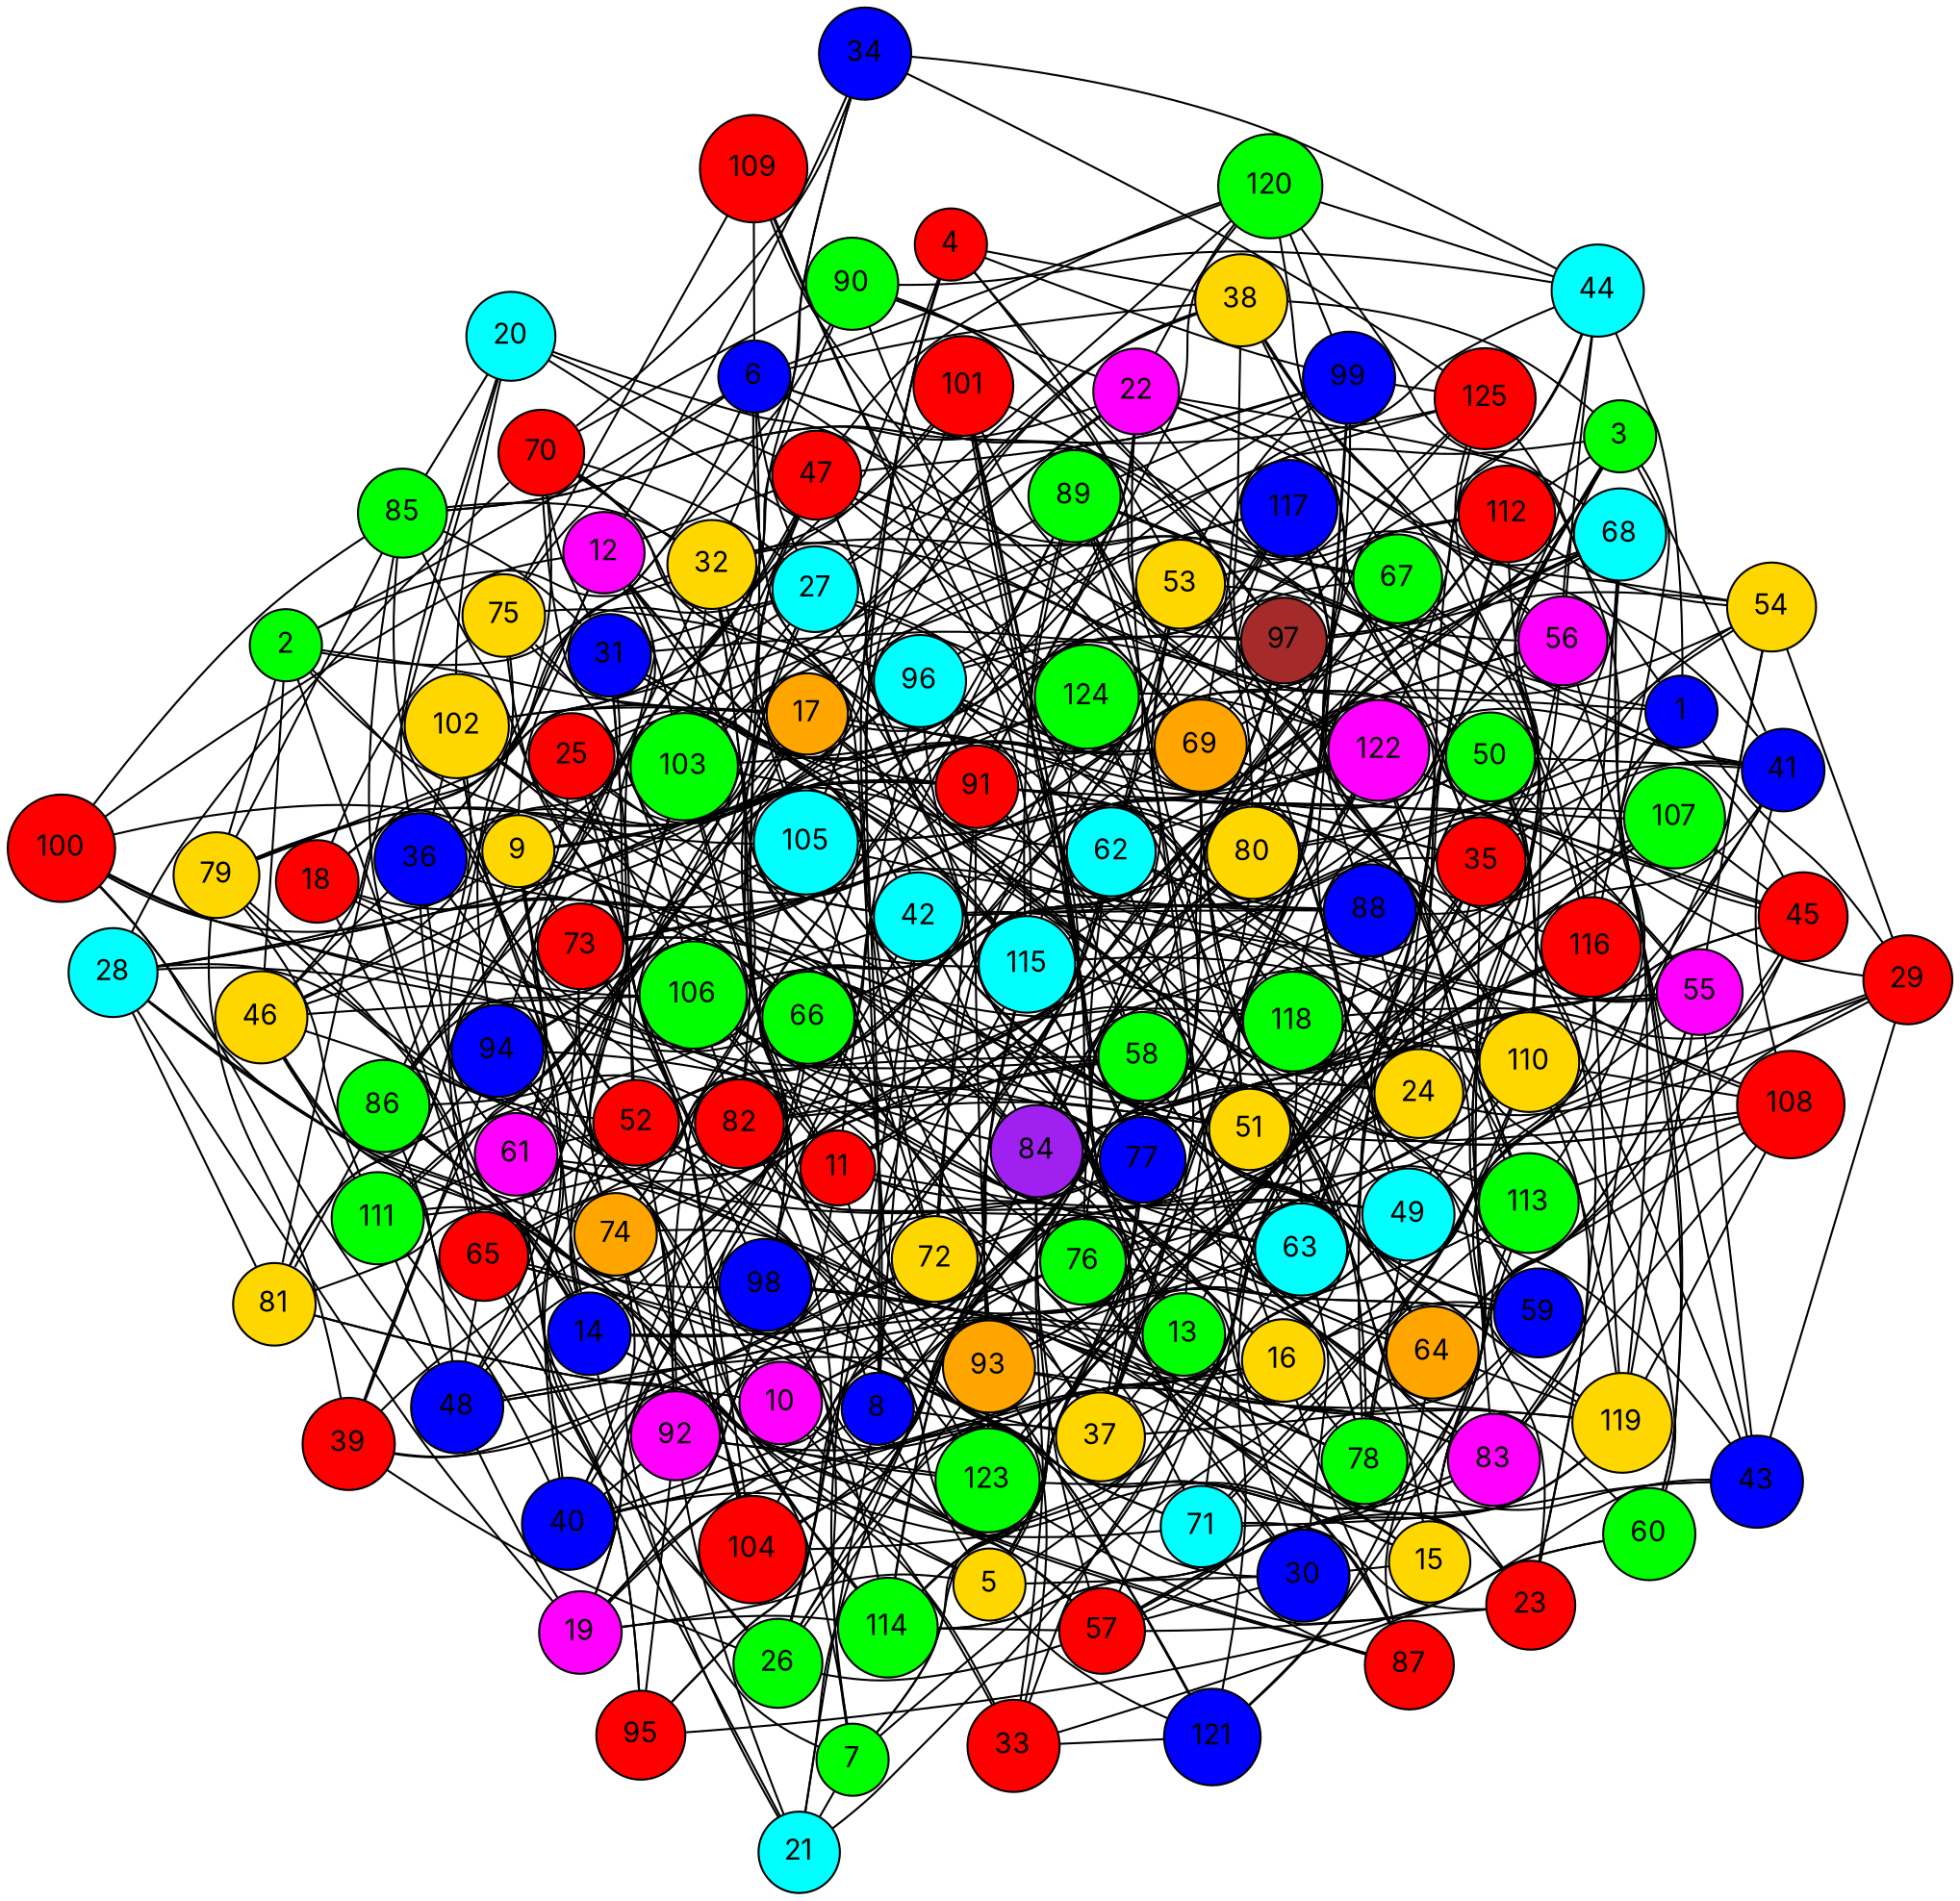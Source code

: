 graph G {
  layout=neato;
  overlap=false;
  splines=true;
  node [shape=circle, style=filled, fontname=Inter];
  1 [label="1", fillcolor="blue", tooltip="v1 color 2"];
  2 [label="2", fillcolor="green", tooltip="v2 color 1"];
  3 [label="3", fillcolor="green", tooltip="v3 color 1"];
  4 [label="4", fillcolor="red", tooltip="v4 color 0"];
  5 [label="5", fillcolor="gold", tooltip="v5 color 3"];
  6 [label="6", fillcolor="blue", tooltip="v6 color 2"];
  7 [label="7", fillcolor="green", tooltip="v7 color 1"];
  8 [label="8", fillcolor="blue", tooltip="v8 color 2"];
  9 [label="9", fillcolor="gold", tooltip="v9 color 3"];
  10 [label="10", fillcolor="magenta", tooltip="v10 color 5"];
  11 [label="11", fillcolor="red", tooltip="v11 color 0"];
  12 [label="12", fillcolor="magenta", tooltip="v12 color 5"];
  13 [label="13", fillcolor="green", tooltip="v13 color 1"];
  14 [label="14", fillcolor="blue", tooltip="v14 color 2"];
  15 [label="15", fillcolor="gold", tooltip="v15 color 3"];
  16 [label="16", fillcolor="gold", tooltip="v16 color 3"];
  17 [label="17", fillcolor="orange", tooltip="v17 color 6"];
  18 [label="18", fillcolor="red", tooltip="v18 color 0"];
  19 [label="19", fillcolor="magenta", tooltip="v19 color 5"];
  20 [label="20", fillcolor="cyan", tooltip="v20 color 4"];
  21 [label="21", fillcolor="cyan", tooltip="v21 color 4"];
  22 [label="22", fillcolor="magenta", tooltip="v22 color 5"];
  23 [label="23", fillcolor="red", tooltip="v23 color 0"];
  24 [label="24", fillcolor="gold", tooltip="v24 color 3"];
  25 [label="25", fillcolor="red", tooltip="v25 color 0"];
  26 [label="26", fillcolor="green", tooltip="v26 color 1"];
  27 [label="27", fillcolor="cyan", tooltip="v27 color 4"];
  28 [label="28", fillcolor="cyan", tooltip="v28 color 4"];
  29 [label="29", fillcolor="red", tooltip="v29 color 0"];
  30 [label="30", fillcolor="blue", tooltip="v30 color 2"];
  31 [label="31", fillcolor="blue", tooltip="v31 color 2"];
  32 [label="32", fillcolor="gold", tooltip="v32 color 3"];
  33 [label="33", fillcolor="red", tooltip="v33 color 0"];
  34 [label="34", fillcolor="blue", tooltip="v34 color 2"];
  35 [label="35", fillcolor="red", tooltip="v35 color 0"];
  36 [label="36", fillcolor="blue", tooltip="v36 color 2"];
  37 [label="37", fillcolor="gold", tooltip="v37 color 3"];
  38 [label="38", fillcolor="gold", tooltip="v38 color 3"];
  39 [label="39", fillcolor="red", tooltip="v39 color 0"];
  40 [label="40", fillcolor="blue", tooltip="v40 color 2"];
  41 [label="41", fillcolor="blue", tooltip="v41 color 2"];
  42 [label="42", fillcolor="cyan", tooltip="v42 color 4"];
  43 [label="43", fillcolor="blue", tooltip="v43 color 2"];
  44 [label="44", fillcolor="cyan", tooltip="v44 color 4"];
  45 [label="45", fillcolor="red", tooltip="v45 color 0"];
  46 [label="46", fillcolor="gold", tooltip="v46 color 3"];
  47 [label="47", fillcolor="red", tooltip="v47 color 0"];
  48 [label="48", fillcolor="blue", tooltip="v48 color 2"];
  49 [label="49", fillcolor="cyan", tooltip="v49 color 4"];
  50 [label="50", fillcolor="green", tooltip="v50 color 1"];
  51 [label="51", fillcolor="gold", tooltip="v51 color 3"];
  52 [label="52", fillcolor="red", tooltip="v52 color 0"];
  53 [label="53", fillcolor="gold", tooltip="v53 color 3"];
  54 [label="54", fillcolor="gold", tooltip="v54 color 3"];
  55 [label="55", fillcolor="magenta", tooltip="v55 color 5"];
  56 [label="56", fillcolor="magenta", tooltip="v56 color 5"];
  57 [label="57", fillcolor="red", tooltip="v57 color 0"];
  58 [label="58", fillcolor="green", tooltip="v58 color 1"];
  59 [label="59", fillcolor="blue", tooltip="v59 color 2"];
  60 [label="60", fillcolor="green", tooltip="v60 color 1"];
  61 [label="61", fillcolor="magenta", tooltip="v61 color 5"];
  62 [label="62", fillcolor="cyan", tooltip="v62 color 4"];
  63 [label="63", fillcolor="cyan", tooltip="v63 color 4"];
  64 [label="64", fillcolor="orange", tooltip="v64 color 6"];
  65 [label="65", fillcolor="red", tooltip="v65 color 0"];
  66 [label="66", fillcolor="green", tooltip="v66 color 1"];
  67 [label="67", fillcolor="green", tooltip="v67 color 1"];
  68 [label="68", fillcolor="cyan", tooltip="v68 color 4"];
  69 [label="69", fillcolor="orange", tooltip="v69 color 6"];
  70 [label="70", fillcolor="red", tooltip="v70 color 0"];
  71 [label="71", fillcolor="cyan", tooltip="v71 color 4"];
  72 [label="72", fillcolor="gold", tooltip="v72 color 3"];
  73 [label="73", fillcolor="red", tooltip="v73 color 0"];
  74 [label="74", fillcolor="orange", tooltip="v74 color 6"];
  75 [label="75", fillcolor="gold", tooltip="v75 color 3"];
  76 [label="76", fillcolor="green", tooltip="v76 color 1"];
  77 [label="77", fillcolor="blue", tooltip="v77 color 2"];
  78 [label="78", fillcolor="green", tooltip="v78 color 1"];
  79 [label="79", fillcolor="gold", tooltip="v79 color 3"];
  80 [label="80", fillcolor="gold", tooltip="v80 color 3"];
  81 [label="81", fillcolor="gold", tooltip="v81 color 3"];
  82 [label="82", fillcolor="red", tooltip="v82 color 0"];
  83 [label="83", fillcolor="magenta", tooltip="v83 color 5"];
  84 [label="84", fillcolor="purple", tooltip="v84 color 7"];
  85 [label="85", fillcolor="green", tooltip="v85 color 1"];
  86 [label="86", fillcolor="green", tooltip="v86 color 1"];
  87 [label="87", fillcolor="red", tooltip="v87 color 0"];
  88 [label="88", fillcolor="blue", tooltip="v88 color 2"];
  89 [label="89", fillcolor="green", tooltip="v89 color 1"];
  90 [label="90", fillcolor="green", tooltip="v90 color 1"];
  91 [label="91", fillcolor="red", tooltip="v91 color 0"];
  92 [label="92", fillcolor="magenta", tooltip="v92 color 5"];
  93 [label="93", fillcolor="orange", tooltip="v93 color 6"];
  94 [label="94", fillcolor="blue", tooltip="v94 color 2"];
  95 [label="95", fillcolor="red", tooltip="v95 color 0"];
  96 [label="96", fillcolor="cyan", tooltip="v96 color 4"];
  97 [label="97", fillcolor="brown", tooltip="v97 color 8"];
  98 [label="98", fillcolor="blue", tooltip="v98 color 2"];
  99 [label="99", fillcolor="blue", tooltip="v99 color 2"];
  100 [label="100", fillcolor="red", tooltip="v100 color 0"];
  101 [label="101", fillcolor="red", tooltip="v101 color 0"];
  102 [label="102", fillcolor="gold", tooltip="v102 color 3"];
  103 [label="103", fillcolor="green", tooltip="v103 color 1"];
  104 [label="104", fillcolor="red", tooltip="v104 color 0"];
  105 [label="105", fillcolor="cyan", tooltip="v105 color 4"];
  106 [label="106", fillcolor="green", tooltip="v106 color 1"];
  107 [label="107", fillcolor="green", tooltip="v107 color 1"];
  108 [label="108", fillcolor="red", tooltip="v108 color 0"];
  109 [label="109", fillcolor="red", tooltip="v109 color 0"];
  110 [label="110", fillcolor="gold", tooltip="v110 color 3"];
  111 [label="111", fillcolor="green", tooltip="v111 color 1"];
  112 [label="112", fillcolor="red", tooltip="v112 color 0"];
  113 [label="113", fillcolor="green", tooltip="v113 color 1"];
  114 [label="114", fillcolor="green", tooltip="v114 color 1"];
  115 [label="115", fillcolor="cyan", tooltip="v115 color 4"];
  116 [label="116", fillcolor="red", tooltip="v116 color 0"];
  117 [label="117", fillcolor="blue", tooltip="v117 color 2"];
  118 [label="118", fillcolor="green", tooltip="v118 color 1"];
  119 [label="119", fillcolor="gold", tooltip="v119 color 3"];
  120 [label="120", fillcolor="green", tooltip="v120 color 1"];
  121 [label="121", fillcolor="blue", tooltip="v121 color 2"];
  122 [label="122", fillcolor="magenta", tooltip="v122 color 5"];
  123 [label="123", fillcolor="green", tooltip="v123 color 1"];
  124 [label="124", fillcolor="green", tooltip="v124 color 1"];
  125 [label="125", fillcolor="red", tooltip="v125 color 0"];
  1 -- 5;
  1 -- 29;
  1 -- 44;
  1 -- 53;
  1 -- 79;
  1 -- 80;
  1 -- 113;
  1 -- 120;
  1 -- 123;
  2 -- 6;
  2 -- 11;
  2 -- 17;
  2 -- 27;
  2 -- 32;
  2 -- 40;
  2 -- 46;
  2 -- 79;
  2 -- 105;
  3 -- 25;
  3 -- 35;
  3 -- 38;
  3 -- 41;
  3 -- 56;
  3 -- 62;
  3 -- 63;
  3 -- 88;
  3 -- 112;
  3 -- 115;
  3 -- 116;
  4 -- 8;
  4 -- 9;
  4 -- 38;
  4 -- 69;
  4 -- 72;
  4 -- 99;
  4 -- 105;
  4 -- 113;
  5 -- 13;
  5 -- 19;
  5 -- 30;
  5 -- 35;
  5 -- 65;
  5 -- 77;
  5 -- 82;
  5 -- 84;
  5 -- 92;
  5 -- 118;
  5 -- 121;
  6 -- 9;
  6 -- 27;
  6 -- 38;
  6 -- 42;
  6 -- 56;
  6 -- 67;
  6 -- 69;
  6 -- 75;
  6 -- 82;
  6 -- 109;
  6 -- 120;
  6 -- 123;
  7 -- 14;
  7 -- 21;
  7 -- 41;
  7 -- 42;
  7 -- 51;
  7 -- 73;
  7 -- 77;
  7 -- 98;
  8 -- 15;
  8 -- 19;
  8 -- 21;
  8 -- 42;
  8 -- 57;
  8 -- 58;
  8 -- 62;
  8 -- 65;
  8 -- 103;
  8 -- 105;
  8 -- 110;
  9 -- 14;
  9 -- 28;
  9 -- 49;
  9 -- 52;
  9 -- 61;
  9 -- 66;
  9 -- 73;
  9 -- 77;
  9 -- 84;
  9 -- 91;
  9 -- 96;
  9 -- 100;
  9 -- 101;
  9 -- 111;
  10 -- 16;
  10 -- 25;
  10 -- 31;
  10 -- 33;
  10 -- 46;
  10 -- 62;
  10 -- 67;
  10 -- 81;
  10 -- 87;
  10 -- 110;
  10 -- 118;
  11 -- 19;
  11 -- 32;
  11 -- 63;
  11 -- 67;
  11 -- 71;
  11 -- 77;
  11 -- 88;
  11 -- 96;
  11 -- 103;
  11 -- 106;
  11 -- 121;
  11 -- 122;
  12 -- 16;
  12 -- 18;
  12 -- 34;
  12 -- 35;
  12 -- 42;
  12 -- 46;
  12 -- 47;
  12 -- 52;
  12 -- 72;
  12 -- 73;
  12 -- 100;
  12 -- 103;
  13 -- 14;
  13 -- 23;
  13 -- 37;
  13 -- 46;
  13 -- 83;
  13 -- 84;
  13 -- 96;
  13 -- 99;
  13 -- 101;
  13 -- 116;
  13 -- 119;
  14 -- 52;
  14 -- 57;
  14 -- 61;
  14 -- 66;
  14 -- 76;
  14 -- 79;
  14 -- 80;
  14 -- 86;
  14 -- 87;
  14 -- 100;
  14 -- 103;
  15 -- 30;
  15 -- 35;
  15 -- 55;
  15 -- 66;
  15 -- 69;
  15 -- 92;
  15 -- 93;
  15 -- 116;
  16 -- 35;
  16 -- 41;
  16 -- 45;
  16 -- 59;
  16 -- 62;
  16 -- 78;
  16 -- 87;
  16 -- 98;
  16 -- 104;
  16 -- 105;
  16 -- 106;
  16 -- 114;
  17 -- 22;
  17 -- 28;
  17 -- 38;
  17 -- 51;
  17 -- 52;
  17 -- 58;
  17 -- 61;
  17 -- 84;
  17 -- 94;
  17 -- 98;
  17 -- 99;
  17 -- 102;
  17 -- 112;
  17 -- 113;
  17 -- 122;
  18 -- 32;
  18 -- 66;
  18 -- 75;
  18 -- 84;
  18 -- 90;
  18 -- 114;
  18 -- 123;
  19 -- 28;
  19 -- 42;
  19 -- 48;
  19 -- 66;
  19 -- 98;
  19 -- 113;
  19 -- 114;
  20 -- 36;
  20 -- 47;
  20 -- 81;
  20 -- 85;
  20 -- 97;
  20 -- 102;
  20 -- 124;
  21 -- 24;
  21 -- 65;
  21 -- 74;
  21 -- 84;
  21 -- 92;
  22 -- 37;
  22 -- 41;
  22 -- 50;
  22 -- 54;
  22 -- 67;
  22 -- 68;
  22 -- 82;
  22 -- 85;
  22 -- 86;
  22 -- 90;
  22 -- 91;
  22 -- 120;
  23 -- 50;
  23 -- 71;
  23 -- 98;
  23 -- 110;
  23 -- 113;
  23 -- 115;
  23 -- 123;
  24 -- 29;
  24 -- 35;
  24 -- 45;
  24 -- 48;
  24 -- 50;
  24 -- 62;
  24 -- 63;
  24 -- 73;
  24 -- 76;
  24 -- 84;
  24 -- 88;
  24 -- 91;
  24 -- 112;
  24 -- 120;
  25 -- 42;
  25 -- 46;
  25 -- 55;
  25 -- 69;
  25 -- 74;
  25 -- 106;
  25 -- 111;
  26 -- 39;
  26 -- 46;
  26 -- 57;
  26 -- 65;
  26 -- 72;
  26 -- 82;
  26 -- 88;
  26 -- 93;
  26 -- 116;
  26 -- 117;
  27 -- 31;
  27 -- 36;
  27 -- 51;
  27 -- 70;
  27 -- 92;
  27 -- 98;
  27 -- 99;
  27 -- 103;
  27 -- 106;
  27 -- 116;
  27 -- 120;
  27 -- 124;
  28 -- 30;
  28 -- 52;
  28 -- 53;
  28 -- 66;
  28 -- 70;
  28 -- 74;
  28 -- 81;
  29 -- 43;
  29 -- 54;
  29 -- 63;
  29 -- 64;
  29 -- 69;
  29 -- 118;
  30 -- 47;
  30 -- 53;
  30 -- 57;
  30 -- 63;
  30 -- 76;
  31 -- 61;
  31 -- 67;
  31 -- 70;
  31 -- 74;
  31 -- 85;
  31 -- 91;
  31 -- 115;
  31 -- 119;
  32 -- 34;
  32 -- 50;
  32 -- 62;
  32 -- 70;
  32 -- 76;
  32 -- 85;
  32 -- 86;
  32 -- 98;
  32 -- 101;
  32 -- 103;
  32 -- 105;
  32 -- 112;
  33 -- 43;
  33 -- 63;
  33 -- 86;
  33 -- 93;
  33 -- 121;
  33 -- 124;
  34 -- 44;
  34 -- 70;
  34 -- 103;
  34 -- 125;
  35 -- 36;
  35 -- 41;
  35 -- 43;
  35 -- 51;
  35 -- 56;
  35 -- 63;
  35 -- 67;
  35 -- 68;
  35 -- 76;
  35 -- 96;
  35 -- 117;
  36 -- 46;
  36 -- 47;
  36 -- 57;
  36 -- 61;
  36 -- 65;
  36 -- 91;
  36 -- 102;
  36 -- 103;
  37 -- 40;
  37 -- 49;
  37 -- 59;
  37 -- 62;
  37 -- 65;
  37 -- 66;
  37 -- 67;
  37 -- 77;
  37 -- 82;
  37 -- 88;
  38 -- 56;
  38 -- 63;
  38 -- 88;
  38 -- 94;
  38 -- 103;
  38 -- 116;
  39 -- 63;
  39 -- 72;
  39 -- 74;
  39 -- 79;
  39 -- 94;
  39 -- 105;
  40 -- 71;
  40 -- 72;
  40 -- 76;
  40 -- 82;
  40 -- 85;
  40 -- 92;
  40 -- 111;
  40 -- 119;
  40 -- 124;
  41 -- 50;
  41 -- 51;
  41 -- 80;
  41 -- 89;
  41 -- 108;
  41 -- 110;
  41 -- 122;
  42 -- 51;
  42 -- 59;
  42 -- 64;
  42 -- 84;
  42 -- 88;
  42 -- 102;
  42 -- 106;
  42 -- 107;
  42 -- 108;
  42 -- 122;
  43 -- 49;
  43 -- 55;
  43 -- 57;
  43 -- 68;
  43 -- 78;
  44 -- 53;
  44 -- 56;
  44 -- 87;
  44 -- 90;
  44 -- 97;
  44 -- 120;
  44 -- 122;
  45 -- 62;
  45 -- 64;
  45 -- 67;
  45 -- 83;
  45 -- 89;
  45 -- 93;
  45 -- 107;
  45 -- 122;
  46 -- 47;
  46 -- 91;
  46 -- 106;
  46 -- 111;
  47 -- 50;
  47 -- 61;
  47 -- 67;
  47 -- 99;
  47 -- 103;
  47 -- 105;
  47 -- 115;
  47 -- 120;
  47 -- 124;
  48 -- 51;
  48 -- 52;
  48 -- 54;
  48 -- 65;
  48 -- 73;
  48 -- 86;
  48 -- 93;
  48 -- 100;
  48 -- 111;
  49 -- 52;
  49 -- 55;
  49 -- 58;
  49 -- 78;
  49 -- 84;
  49 -- 98;
  49 -- 99;
  49 -- 104;
  49 -- 107;
  49 -- 110;
  49 -- 114;
  49 -- 125;
  50 -- 55;
  50 -- 57;
  50 -- 73;
  50 -- 83;
  50 -- 91;
  50 -- 110;
  50 -- 117;
  51 -- 59;
  51 -- 63;
  51 -- 73;
  51 -- 82;
  51 -- 89;
  51 -- 106;
  51 -- 107;
  51 -- 108;
  51 -- 114;
  51 -- 117;
  51 -- 122;
  52 -- 58;
  52 -- 61;
  52 -- 63;
  52 -- 80;
  52 -- 92;
  52 -- 102;
  52 -- 111;
  52 -- 118;
  52 -- 121;
  53 -- 62;
  53 -- 68;
  53 -- 84;
  53 -- 90;
  53 -- 91;
  53 -- 111;
  53 -- 113;
  53 -- 115;
  53 -- 122;
  54 -- 55;
  54 -- 62;
  54 -- 83;
  54 -- 97;
  54 -- 112;
  54 -- 118;
  55 -- 58;
  55 -- 62;
  55 -- 64;
  55 -- 77;
  55 -- 97;
  55 -- 119;
  55 -- 124;
  56 -- 60;
  56 -- 62;
  56 -- 71;
  56 -- 84;
  56 -- 99;
  56 -- 105;
  56 -- 118;
  57 -- 59;
  57 -- 60;
  57 -- 64;
  57 -- 84;
  57 -- 114;
  58 -- 61;
  58 -- 64;
  58 -- 65;
  58 -- 77;
  58 -- 82;
  58 -- 97;
  58 -- 100;
  58 -- 101;
  58 -- 108;
  58 -- 112;
  58 -- 119;
  59 -- 69;
  59 -- 74;
  59 -- 93;
  59 -- 103;
  59 -- 122;
  60 -- 77;
  60 -- 95;
  60 -- 110;
  60 -- 125;
  61 -- 77;
  61 -- 93;
  61 -- 95;
  61 -- 96;
  61 -- 111;
  62 -- 66;
  62 -- 75;
  62 -- 89;
  62 -- 90;
  62 -- 92;
  62 -- 111;
  62 -- 125;
  63 -- 69;
  63 -- 84;
  63 -- 123;
  63 -- 124;
  64 -- 66;
  64 -- 77;
  64 -- 91;
  64 -- 106;
  64 -- 108;
  64 -- 115;
  64 -- 119;
  64 -- 121;
  65 -- 69;
  65 -- 75;
  65 -- 85;
  65 -- 103;
  66 -- 74;
  66 -- 75;
  66 -- 101;
  66 -- 102;
  66 -- 108;
  66 -- 112;
  66 -- 122;
  67 -- 69;
  67 -- 116;
  68 -- 80;
  68 -- 86;
  68 -- 91;
  68 -- 97;
  68 -- 116;
  68 -- 119;
  69 -- 77;
  69 -- 78;
  69 -- 79;
  69 -- 83;
  69 -- 96;
  69 -- 97;
  69 -- 99;
  69 -- 103;
  69 -- 109;
  70 -- 90;
  70 -- 93;
  70 -- 94;
  70 -- 106;
  70 -- 118;
  71 -- 87;
  71 -- 94;
  71 -- 98;
  71 -- 110;
  71 -- 113;
  71 -- 119;
  72 -- 73;
  72 -- 78;
  72 -- 87;
  72 -- 91;
  72 -- 107;
  72 -- 113;
  72 -- 124;
  73 -- 92;
  73 -- 97;
  73 -- 105;
  74 -- 79;
  74 -- 82;
  74 -- 89;
  74 -- 92;
  74 -- 104;
  74 -- 107;
  75 -- 96;
  75 -- 98;
  75 -- 109;
  76 -- 80;
  76 -- 83;
  76 -- 87;
  76 -- 94;
  76 -- 99;
  76 -- 104;
  76 -- 110;
  77 -- 84;
  77 -- 95;
  77 -- 96;
  77 -- 97;
  77 -- 101;
  77 -- 106;
  77 -- 107;
  77 -- 110;
  78 -- 82;
  78 -- 84;
  78 -- 91;
  78 -- 110;
  78 -- 112;
  78 -- 115;
  79 -- 85;
  79 -- 89;
  79 -- 111;
  80 -- 82;
  80 -- 91;
  80 -- 97;
  80 -- 105;
  80 -- 106;
  80 -- 114;
  80 -- 117;
  80 -- 125;
  81 -- 82;
  81 -- 86;
  81 -- 91;
  81 -- 94;
  81 -- 123;
  82 -- 86;
  82 -- 106;
  82 -- 117;
  83 -- 93;
  83 -- 98;
  83 -- 104;
  83 -- 105;
  83 -- 108;
  83 -- 114;
  83 -- 123;
  84 -- 89;
  84 -- 95;
  84 -- 97;
  84 -- 101;
  84 -- 102;
  84 -- 110;
  84 -- 116;
  84 -- 122;
  85 -- 100;
  85 -- 104;
  85 -- 125;
  86 -- 92;
  86 -- 102;
  88 -- 91;
  88 -- 105;
  88 -- 106;
  88 -- 107;
  88 -- 123;
  89 -- 98;
  89 -- 99;
  89 -- 110;
  89 -- 115;
  89 -- 122;
  90 -- 94;
  90 -- 97;
  91 -- 93;
  91 -- 96;
  91 -- 120;
  92 -- 95;
  92 -- 115;
  92 -- 123;
  93 -- 97;
  93 -- 106;
  93 -- 115;
  93 -- 118;
  93 -- 121;
  93 -- 123;
  94 -- 95;
  94 -- 114;
  96 -- 97;
  96 -- 113;
  96 -- 117;
  96 -- 122;
  97 -- 101;
  97 -- 110;
  98 -- 111;
  98 -- 114;
  99 -- 120;
  99 -- 125;
  100 -- 106;
  100 -- 115;
  101 -- 122;
  102 -- 104;
  102 -- 124;
  103 -- 115;
  103 -- 117;
  104 -- 105;
  104 -- 122;
  105 -- 124;
  105 -- 125;
  107 -- 116;
  107 -- 122;
  108 -- 110;
  108 -- 113;
  108 -- 119;
  108 -- 122;
  109 -- 115;
  109 -- 118;
  110 -- 115;
  110 -- 118;
  110 -- 124;
  110 -- 125;
  112 -- 113;
  113 -- 121;
  114 -- 115;
  114 -- 119;
  115 -- 118;
  116 -- 119;
  116 -- 123;
  117 -- 119;
  117 -- 124;
  118 -- 119;
  118 -- 121;
  122 -- 124;
}
